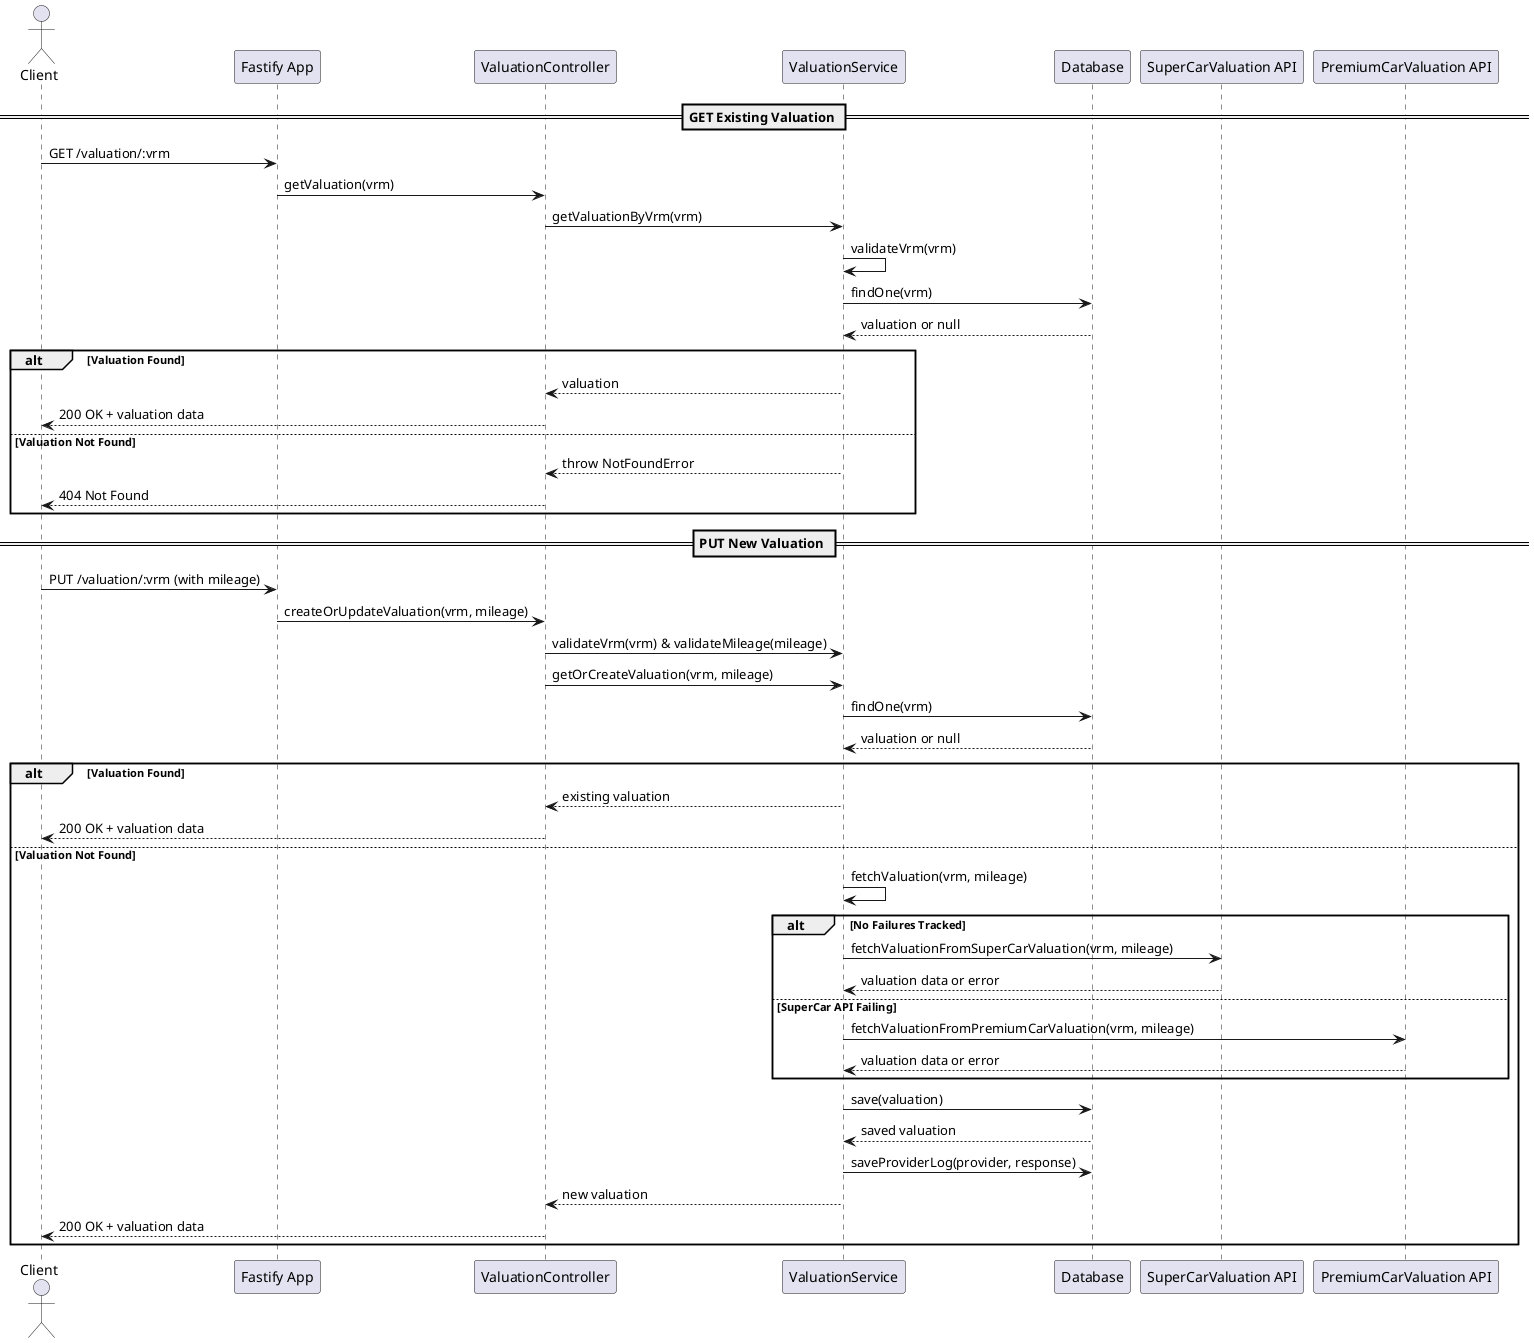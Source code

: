 @startuml Valuation Process Sequence

actor Client
participant "Fastify App" as App
participant "ValuationController" as Controller
participant "ValuationService" as Service
participant "Database" as DB
participant "SuperCarValuation API" as SuperCarAPI
participant "PremiumCarValuation API" as PremiumCarAPI

== GET Existing Valuation ==
Client -> App: GET /valuation/:vrm
App -> Controller: getValuation(vrm)
Controller -> Service: getValuationByVrm(vrm)
Service -> Service: validateVrm(vrm)
Service -> DB: findOne(vrm)
DB --> Service: valuation or null
alt Valuation Found
    Service --> Controller: valuation
    Controller --> Client: 200 OK + valuation data
else Valuation Not Found
    Service --> Controller: throw NotFoundError
    Controller --> Client: 404 Not Found
end

== PUT New Valuation ==
Client -> App: PUT /valuation/:vrm (with mileage)
App -> Controller: createOrUpdateValuation(vrm, mileage)
Controller -> Service: validateVrm(vrm) & validateMileage(mileage)
Controller -> Service: getOrCreateValuation(vrm, mileage)
Service -> DB: findOne(vrm)
DB --> Service: valuation or null

alt Valuation Found
    Service --> Controller: existing valuation
    Controller --> Client: 200 OK + valuation data
else Valuation Not Found
    Service -> Service: fetchValuation(vrm, mileage)
    
    alt No Failures Tracked
        Service -> SuperCarAPI: fetchValuationFromSuperCarValuation(vrm, mileage)
        SuperCarAPI --> Service: valuation data or error
    else SuperCar API Failing
        Service -> PremiumCarAPI: fetchValuationFromPremiumCarValuation(vrm, mileage)
        PremiumCarAPI --> Service: valuation data or error
    end
    
    Service -> DB: save(valuation)
    DB --> Service: saved valuation
    Service -> DB: saveProviderLog(provider, response)
    Service --> Controller: new valuation
    Controller --> Client: 200 OK + valuation data
end

@enduml 